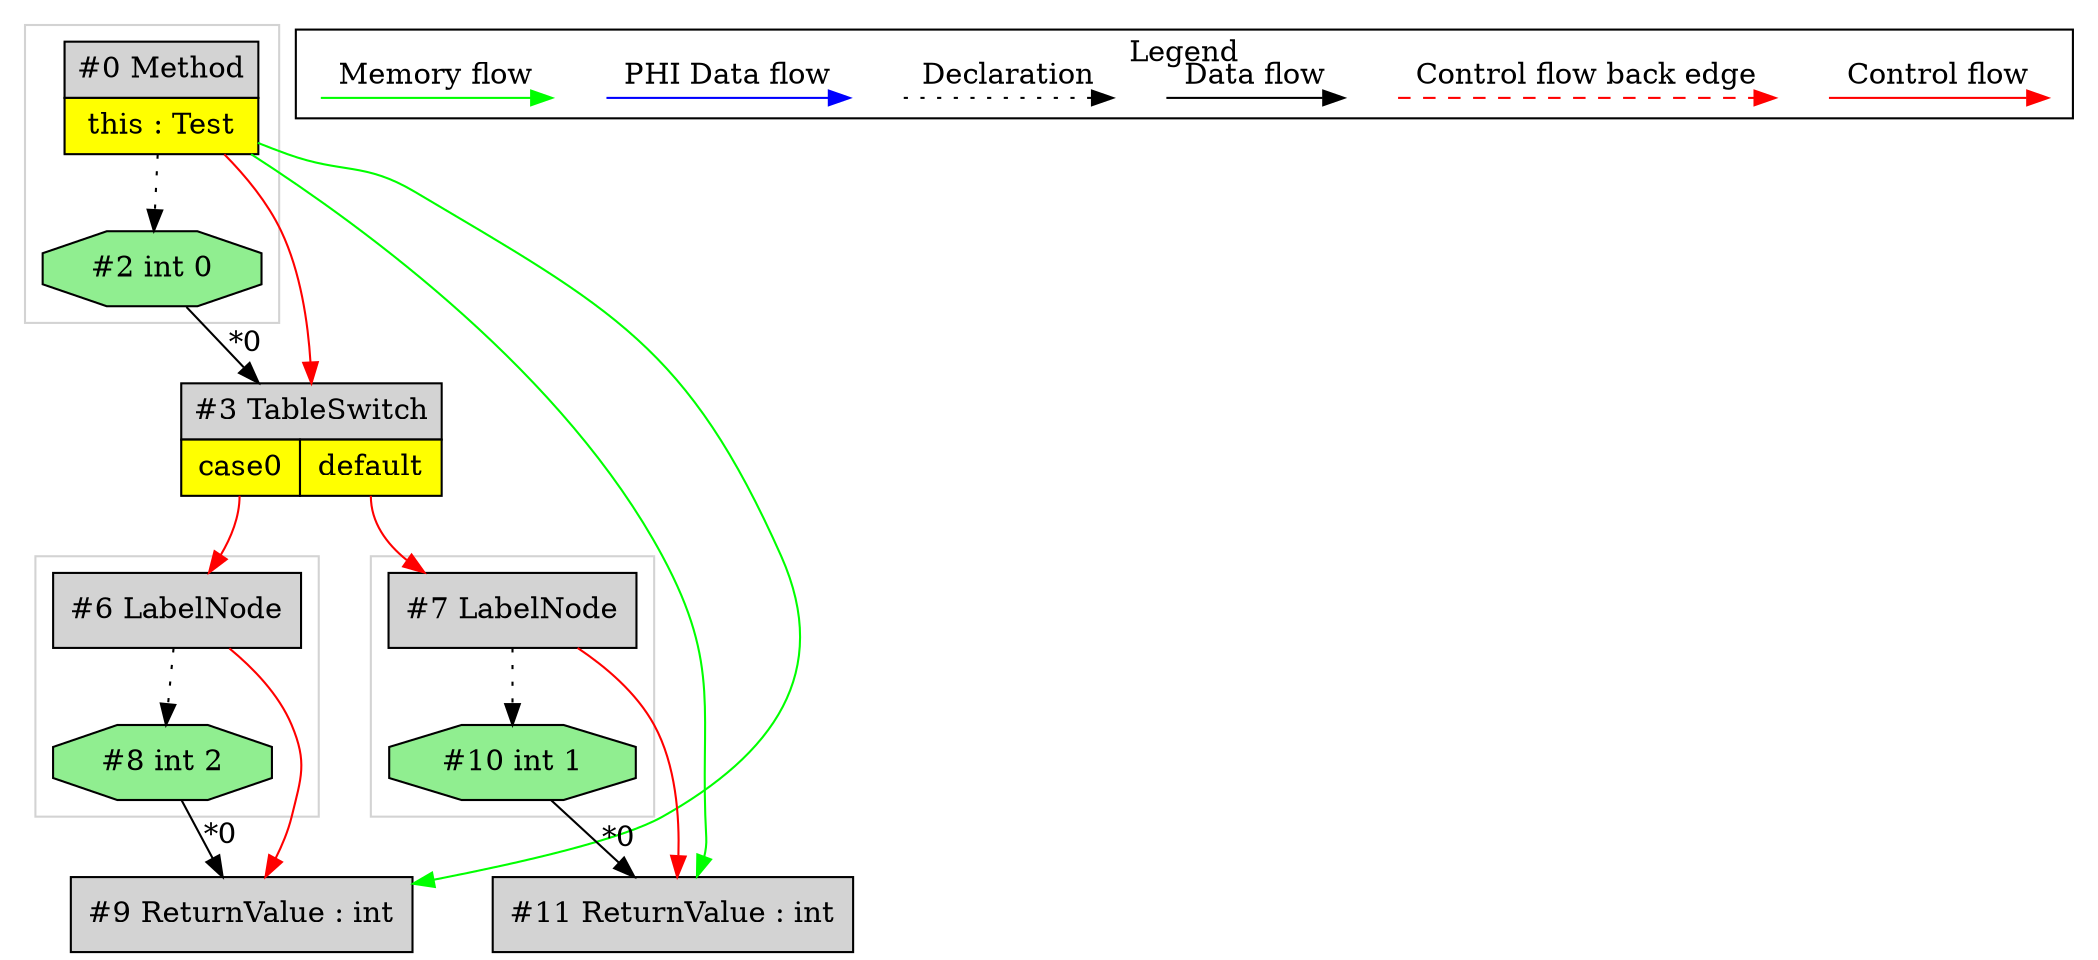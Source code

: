 digraph {
 ordering="in";
 node0[margin="0", label=<<table border="0" cellborder="1" cellspacing="0" cellpadding="5"><tr><td colspan="1">#0 Method</td></tr><tr><td port="prj1" bgcolor="yellow">this : Test</td></tr></table>>,shape=none, fillcolor=lightgrey, style=filled];
 node3[margin="0", label=<<table border="0" cellborder="1" cellspacing="0" cellpadding="5"><tr><td colspan="2">#3 TableSwitch</td></tr><tr><td port="prj4" bgcolor="yellow">case0</td><td port="prj5" bgcolor="yellow">default</td></tr></table>>,shape=none, fillcolor=lightgrey, style=filled];
 node2 -> node3[headlabel="*0", labeldistance=2];
 node0 -> node3[labeldistance=2, color=red, fontcolor=red];
 node2[label="#2 int 0",shape=octagon, fillcolor=lightgreen, style=filled];
 node0 -> node2[style=dotted];
 node7[label="#7 LabelNode",shape=box, fillcolor=lightgrey, style=filled];
 node3:prj5 -> node7[labeldistance=2, color=red, fontcolor=red];
 node10[label="#10 int 1",shape=octagon, fillcolor=lightgreen, style=filled];
 node7 -> node10[style=dotted];
 node11[label="#11 ReturnValue : int",shape=box, fillcolor=lightgrey, style=filled];
 node10 -> node11[headlabel="*0", labeldistance=2];
 node7 -> node11[labeldistance=2, color=red, fontcolor=red];
 node0 -> node11[labeldistance=2, color=green, constraint=false];
 node6[label="#6 LabelNode",shape=box, fillcolor=lightgrey, style=filled];
 node3:prj4 -> node6[labeldistance=2, color=red, fontcolor=red];
 node9[label="#9 ReturnValue : int",shape=box, fillcolor=lightgrey, style=filled];
 node8 -> node9[headlabel="*0", labeldistance=2];
 node6 -> node9[labeldistance=2, color=red, fontcolor=red];
 node0 -> node9[labeldistance=2, color=green, constraint=false];
 node8[label="#8 int 2",shape=octagon, fillcolor=lightgreen, style=filled];
 node6 -> node8[style=dotted];
 subgraph cluster_0 {
  color=lightgray;
  node7;
  node10;
 }
 subgraph cluster_1 {
  color=lightgray;
  node6;
  node8;
 }
 subgraph cluster_2 {
  color=lightgray;
  node0;
  node2;
 }
 subgraph cluster_000 {
  label = "Legend";
  node [shape=point]
  {
   rank=same;
   c0 [style = invis];
   c1 [style = invis];
   c2 [style = invis];
   c3 [style = invis];
   d0 [style = invis];
   d1 [style = invis];
   d2 [style = invis];
   d3 [style = invis];
   d4 [style = invis];
   d5 [style = invis];
   d6 [style = invis];
   d7 [style = invis];
  }
  c0 -> c1 [label="Control flow", style=solid, color=red]
  c2 -> c3 [label="Control flow back edge", style=dashed, color=red]
  d0 -> d1 [label="Data flow"]
  d2 -> d3 [label="Declaration", style=dotted]
  d4 -> d5 [label="PHI Data flow", color=blue]
  d6 -> d7 [label="Memory flow", color=green]
 }

}
